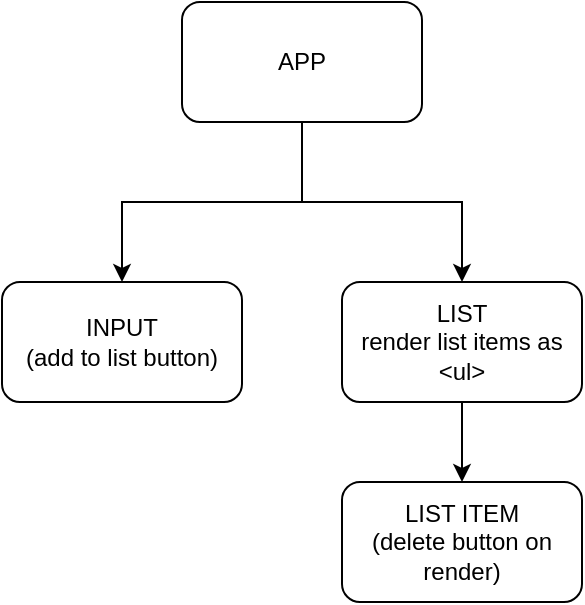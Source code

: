 <mxfile version="14.2.4" type="embed">
    <diagram id="3fyRWgrhsjjja6jVL7Hf" name="Page-1">
        <mxGraphModel dx="444" dy="373" grid="1" gridSize="10" guides="1" tooltips="1" connect="1" arrows="1" fold="1" page="1" pageScale="1" pageWidth="827" pageHeight="1169" math="0" shadow="0">
            <root>
                <mxCell id="0"/>
                <mxCell id="1" parent="0"/>
                <mxCell id="6" style="edgeStyle=orthogonalEdgeStyle;rounded=0;orthogonalLoop=1;jettySize=auto;html=1;entryX=0.5;entryY=0;entryDx=0;entryDy=0;" edge="1" parent="1" source="2" target="3">
                    <mxGeometry relative="1" as="geometry"/>
                </mxCell>
                <mxCell id="7" style="edgeStyle=orthogonalEdgeStyle;rounded=0;orthogonalLoop=1;jettySize=auto;html=1;exitX=0.5;exitY=1;exitDx=0;exitDy=0;entryX=0.5;entryY=0;entryDx=0;entryDy=0;" edge="1" parent="1" source="2" target="4">
                    <mxGeometry relative="1" as="geometry"/>
                </mxCell>
                <mxCell id="2" value="APP" style="rounded=1;whiteSpace=wrap;html=1;" vertex="1" parent="1">
                    <mxGeometry x="160" y="10" width="120" height="60" as="geometry"/>
                </mxCell>
                <mxCell id="3" value="INPUT&lt;br&gt;(add to list button)" style="rounded=1;whiteSpace=wrap;html=1;" vertex="1" parent="1">
                    <mxGeometry x="70" y="150" width="120" height="60" as="geometry"/>
                </mxCell>
                <mxCell id="8" style="edgeStyle=orthogonalEdgeStyle;rounded=0;orthogonalLoop=1;jettySize=auto;html=1;exitX=0.5;exitY=1;exitDx=0;exitDy=0;entryX=0.5;entryY=0;entryDx=0;entryDy=0;" edge="1" parent="1" source="4" target="5">
                    <mxGeometry relative="1" as="geometry"/>
                </mxCell>
                <mxCell id="4" value="LIST&lt;br&gt;render list items as &amp;lt;ul&amp;gt;" style="rounded=1;whiteSpace=wrap;html=1;" vertex="1" parent="1">
                    <mxGeometry x="240" y="150" width="120" height="60" as="geometry"/>
                </mxCell>
                <mxCell id="5" value="LIST ITEM&lt;br&gt;(delete button on render)" style="rounded=1;whiteSpace=wrap;html=1;" vertex="1" parent="1">
                    <mxGeometry x="240" y="250" width="120" height="60" as="geometry"/>
                </mxCell>
            </root>
        </mxGraphModel>
    </diagram>
</mxfile>